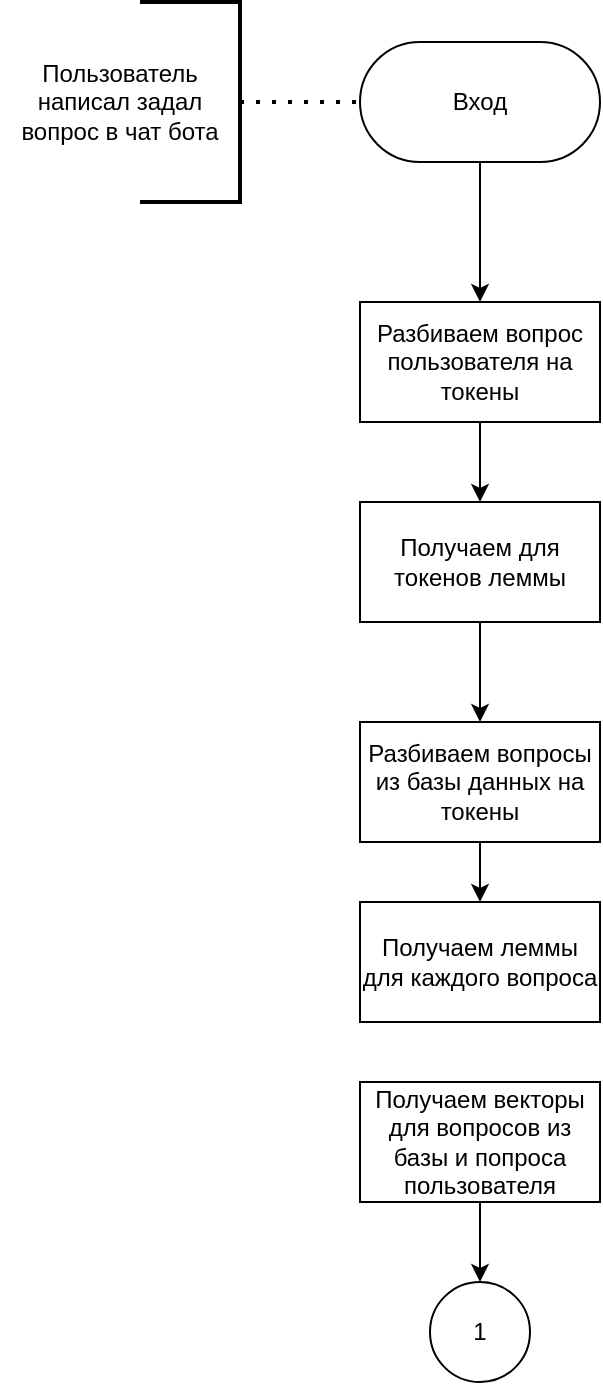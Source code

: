 <mxfile version="26.2.14">
  <diagram name="Страница — 1" id="tpJX5wimB3636qJ8yfwd">
    <mxGraphModel dx="3313" dy="1933" grid="1" gridSize="10" guides="1" tooltips="1" connect="1" arrows="1" fold="1" page="1" pageScale="1" pageWidth="827" pageHeight="1169" math="0" shadow="0">
      <root>
        <mxCell id="0" />
        <mxCell id="1" parent="0" />
        <mxCell id="Wo1JbVEIhbHMqMQn0vQE-2" value="" style="strokeWidth=2;html=1;shape=mxgraph.flowchart.annotation_1;align=left;pointerEvents=1;direction=west;" parent="1" vertex="1">
          <mxGeometry x="390" y="160" width="50" height="100" as="geometry" />
        </mxCell>
        <mxCell id="Wo1JbVEIhbHMqMQn0vQE-3" value="Пользователь написал задал вопрос в чат бота" style="text;html=1;align=center;verticalAlign=middle;whiteSpace=wrap;rounded=0;" parent="1" vertex="1">
          <mxGeometry x="320" y="160" width="120" height="100" as="geometry" />
        </mxCell>
        <mxCell id="Wo1JbVEIhbHMqMQn0vQE-7" style="edgeStyle=orthogonalEdgeStyle;rounded=0;orthogonalLoop=1;jettySize=auto;html=1;entryX=0.5;entryY=0;entryDx=0;entryDy=0;" parent="1" source="Wo1JbVEIhbHMqMQn0vQE-4" target="Wo1JbVEIhbHMqMQn0vQE-6" edge="1">
          <mxGeometry relative="1" as="geometry" />
        </mxCell>
        <mxCell id="Wo1JbVEIhbHMqMQn0vQE-4" value="Вход" style="rounded=1;whiteSpace=wrap;html=1;arcSize=50;" parent="1" vertex="1">
          <mxGeometry x="500" y="180" width="120" height="60" as="geometry" />
        </mxCell>
        <mxCell id="Wo1JbVEIhbHMqMQn0vQE-5" value="" style="endArrow=none;dashed=1;html=1;dashPattern=1 3;strokeWidth=2;rounded=0;exitX=1;exitY=0.5;exitDx=0;exitDy=0;entryX=0;entryY=0.5;entryDx=0;entryDy=0;" parent="1" source="Wo1JbVEIhbHMqMQn0vQE-3" target="Wo1JbVEIhbHMqMQn0vQE-4" edge="1">
          <mxGeometry width="50" height="50" relative="1" as="geometry">
            <mxPoint x="620" y="120" as="sourcePoint" />
            <mxPoint x="670" y="70" as="targetPoint" />
          </mxGeometry>
        </mxCell>
        <mxCell id="Wo1JbVEIhbHMqMQn0vQE-11" style="edgeStyle=orthogonalEdgeStyle;rounded=0;orthogonalLoop=1;jettySize=auto;html=1;entryX=0.5;entryY=0;entryDx=0;entryDy=0;" parent="1" source="Wo1JbVEIhbHMqMQn0vQE-6" target="Wo1JbVEIhbHMqMQn0vQE-8" edge="1">
          <mxGeometry relative="1" as="geometry" />
        </mxCell>
        <mxCell id="Wo1JbVEIhbHMqMQn0vQE-6" value="Разбиваем вопрос пользователя на токены" style="rounded=0;whiteSpace=wrap;html=1;" parent="1" vertex="1">
          <mxGeometry x="500" y="310" width="120" height="60" as="geometry" />
        </mxCell>
        <mxCell id="Wo1JbVEIhbHMqMQn0vQE-12" style="edgeStyle=orthogonalEdgeStyle;rounded=0;orthogonalLoop=1;jettySize=auto;html=1;entryX=0.5;entryY=0;entryDx=0;entryDy=0;" parent="1" source="Wo1JbVEIhbHMqMQn0vQE-8" target="Wo1JbVEIhbHMqMQn0vQE-9" edge="1">
          <mxGeometry relative="1" as="geometry" />
        </mxCell>
        <mxCell id="Wo1JbVEIhbHMqMQn0vQE-8" value="Получаем для токенов леммы" style="rounded=0;whiteSpace=wrap;html=1;" parent="1" vertex="1">
          <mxGeometry x="500" y="410" width="120" height="60" as="geometry" />
        </mxCell>
        <mxCell id="Wo1JbVEIhbHMqMQn0vQE-13" style="edgeStyle=orthogonalEdgeStyle;rounded=0;orthogonalLoop=1;jettySize=auto;html=1;entryX=0.5;entryY=0;entryDx=0;entryDy=0;" parent="1" source="Wo1JbVEIhbHMqMQn0vQE-9" target="Wo1JbVEIhbHMqMQn0vQE-10" edge="1">
          <mxGeometry relative="1" as="geometry" />
        </mxCell>
        <mxCell id="Wo1JbVEIhbHMqMQn0vQE-9" value="Разбиваем вопросы из базы данных на токены" style="rounded=0;whiteSpace=wrap;html=1;" parent="1" vertex="1">
          <mxGeometry x="500" y="520" width="120" height="60" as="geometry" />
        </mxCell>
        <mxCell id="Wo1JbVEIhbHMqMQn0vQE-10" value="Получаем леммы для каждого вопроса" style="rounded=0;whiteSpace=wrap;html=1;" parent="1" vertex="1">
          <mxGeometry x="500" y="610" width="120" height="60" as="geometry" />
        </mxCell>
        <mxCell id="Wo1JbVEIhbHMqMQn0vQE-16" style="edgeStyle=orthogonalEdgeStyle;rounded=0;orthogonalLoop=1;jettySize=auto;html=1;entryX=0.5;entryY=0;entryDx=0;entryDy=0;" parent="1" source="Wo1JbVEIhbHMqMQn0vQE-14" target="Wo1JbVEIhbHMqMQn0vQE-15" edge="1">
          <mxGeometry relative="1" as="geometry" />
        </mxCell>
        <mxCell id="Wo1JbVEIhbHMqMQn0vQE-14" value="Получаем векторы для вопросов из базы и попроса пользователя" style="rounded=0;whiteSpace=wrap;html=1;" parent="1" vertex="1">
          <mxGeometry x="500" y="700" width="120" height="60" as="geometry" />
        </mxCell>
        <mxCell id="Wo1JbVEIhbHMqMQn0vQE-15" value="1" style="ellipse;whiteSpace=wrap;html=1;aspect=fixed;" parent="1" vertex="1">
          <mxGeometry x="535" y="800" width="50" height="50" as="geometry" />
        </mxCell>
      </root>
    </mxGraphModel>
  </diagram>
</mxfile>
